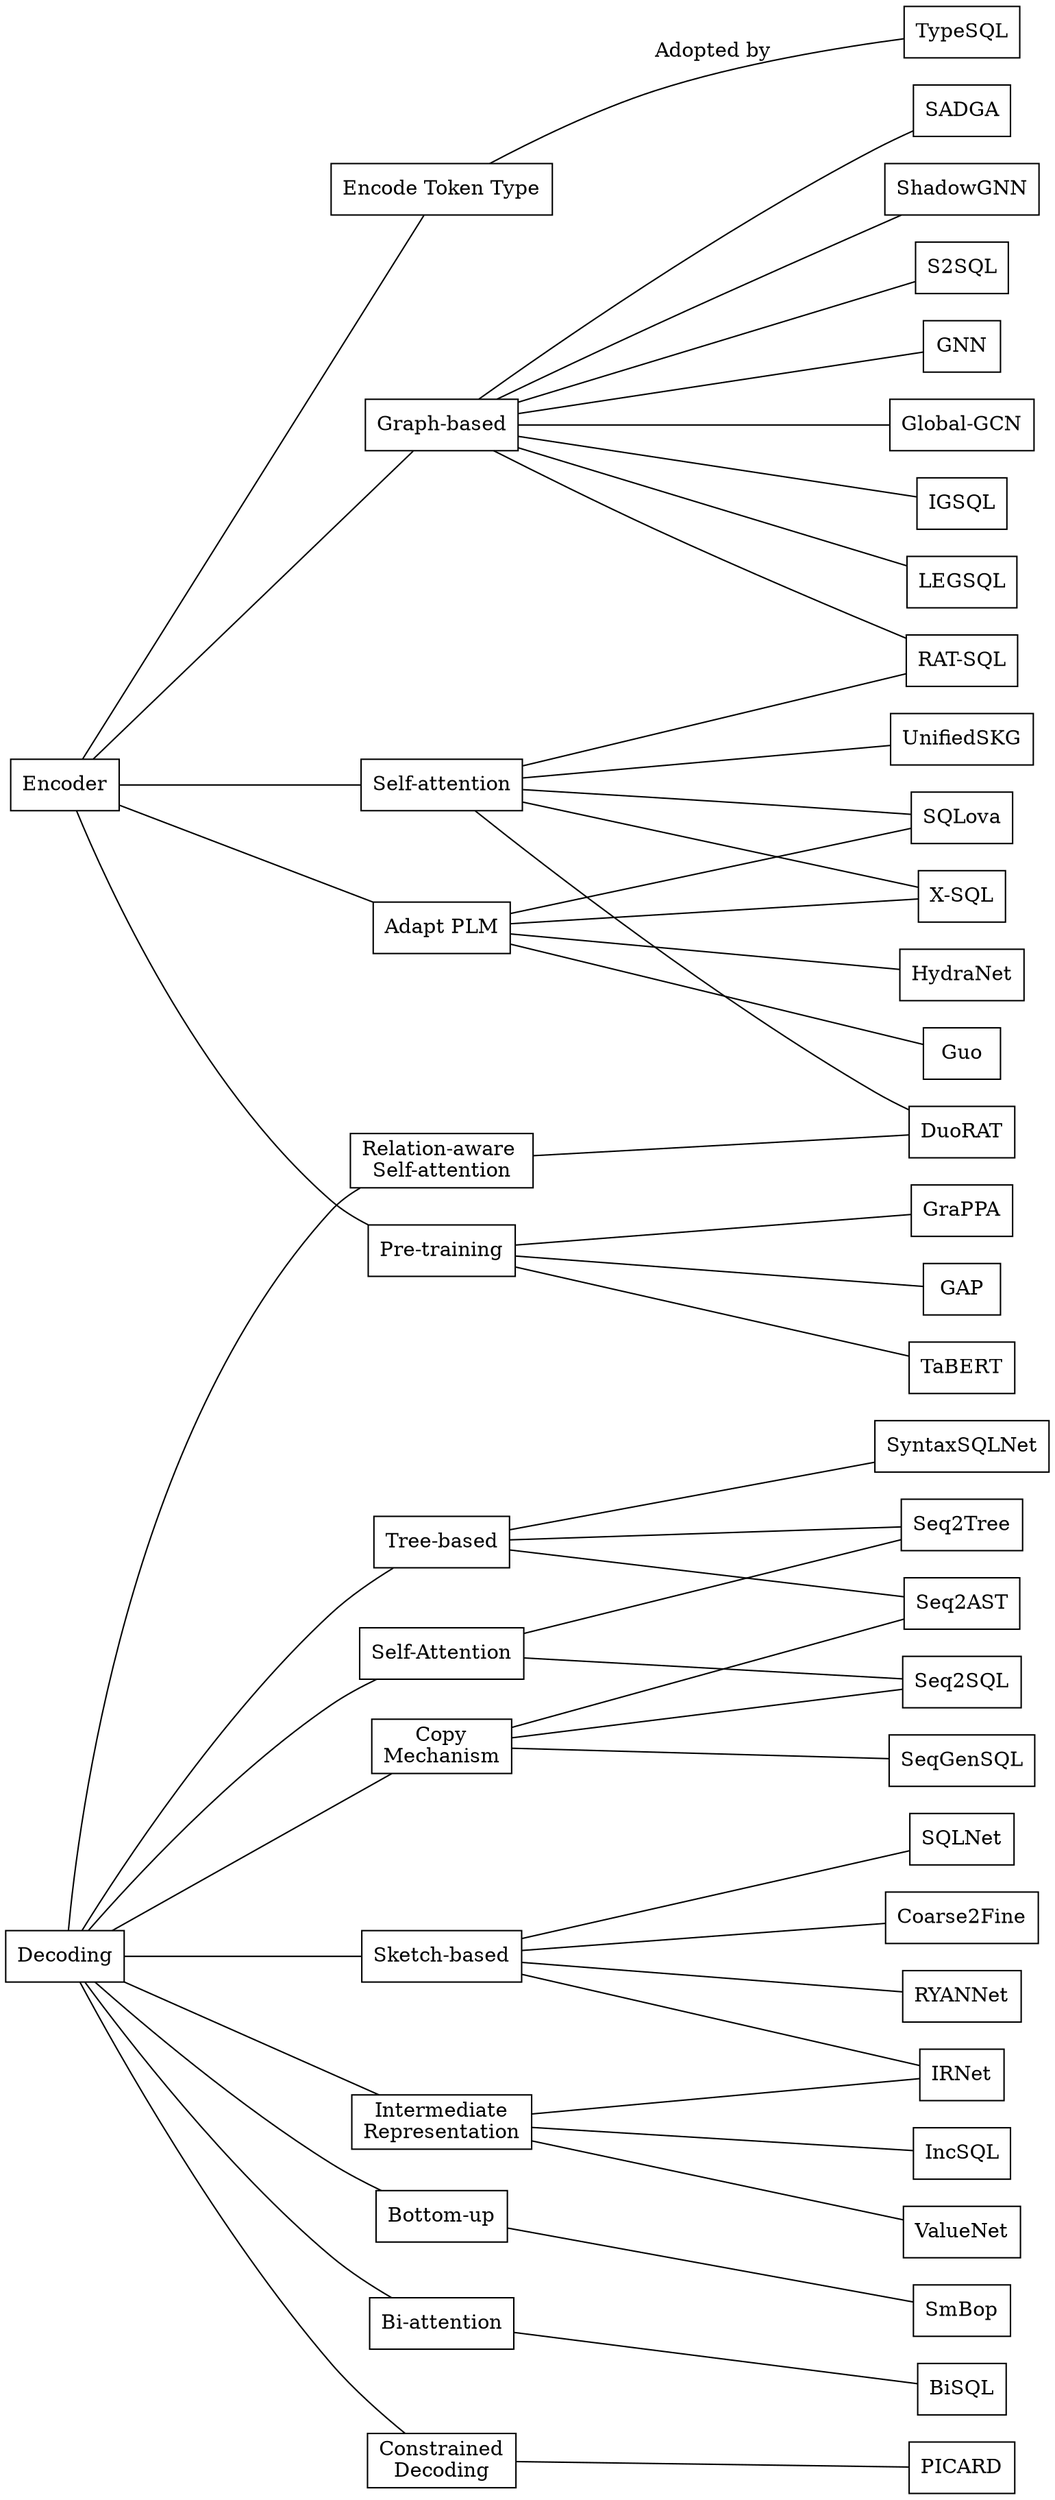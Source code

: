 graph G {
	node [shape=record];
	rankdir=LR;
	// highest rank in center, others around it like a star
	ranksep=2;

	Encoder -- "Encode Token Type";
    "Encode Token Type" -- "TypeSQL" [label="Adopted by"];
    Encoder --"Graph-based";
    "Graph-based" -- "GNN" ;
    "Graph-based" -- "Global-GCN" ;
    "Graph-based" -- "IGSQL" ;
    "Graph-based" -- "RAT-SQL" ;
    "Graph-based" -- "LEGSQL" ;
    "Graph-based" -- "SADGA" ;
    "Graph-based" -- "ShadowGNN" ;
    "Graph-based" -- "S2SQL" ;
    Encoder --"Self-attention";
    "Self-attention" -- "X-SQL" ;
    "Self-attention" -- "SQLova" ;
    "Self-attention" -- "RAT-SQL" ;
    "Self-attention" -- "DuoRAT" ;
    "Self-attention" -- "UnifiedSKG" ;
    Encoder --"Adapt PLM";
    "Adapt PLM" -- "X-SQL" ;
    "Adapt PLM" -- "SQLova" ;
    "Adapt PLM" -- "Guo" ;
    "Adapt PLM" -- "HydraNet" ;
    Encoder -- "Pre-training";
	"Pre-training" -- "TaBERT" ;
    "Pre-training" -- "GraPPA" ;
    "Pre-training" -- "GAP" ;
	
	Decoding -- "Tree-based";
	"Tree-based" -- "Seq2Tree";
	"Tree-based" -- "Seq2AST";
	"Tree-based" -- "SyntaxSQLNet";
	Decoding -- "Sketch-based";
	"Sketch-based" -- "SQLNet";
	"Sketch-based" -- "Coarse2Fine";
	"Sketch-based" -- "IRNet";
	"Sketch-based" -- "RYANNet";
	Decoding -- "Bottom-up" -- "SmBop";
	Decoding -- "Self-Attention";
	"Self-Attention" -- "Seq2SQL";
	"Self-Attention" -- "Seq2Tree";
	Decoding -- "Bi-attention" -- BiSQL;
	Decoding -- "Relation-aware \nSelf-attention" -- "DuoRAT";
	Decoding -- "Copy\nMechanism";
	"Copy\nMechanism" -- "Seq2SQL";
	"Copy\nMechanism" -- "Seq2AST";
	"Copy\nMechanism" -- "SeqGenSQL";
	Decoding -- "Intermediate\nRepresentation";
	"Intermediate\nRepresentation" -- "IncSQL";
	"Intermediate\nRepresentation" -- "IRNet";
	"Intermediate\nRepresentation" -- "ValueNet";
	Decoding -- "Constrained\nDecoding";
	"Constrained\nDecoding" -- "PICARD";
}
